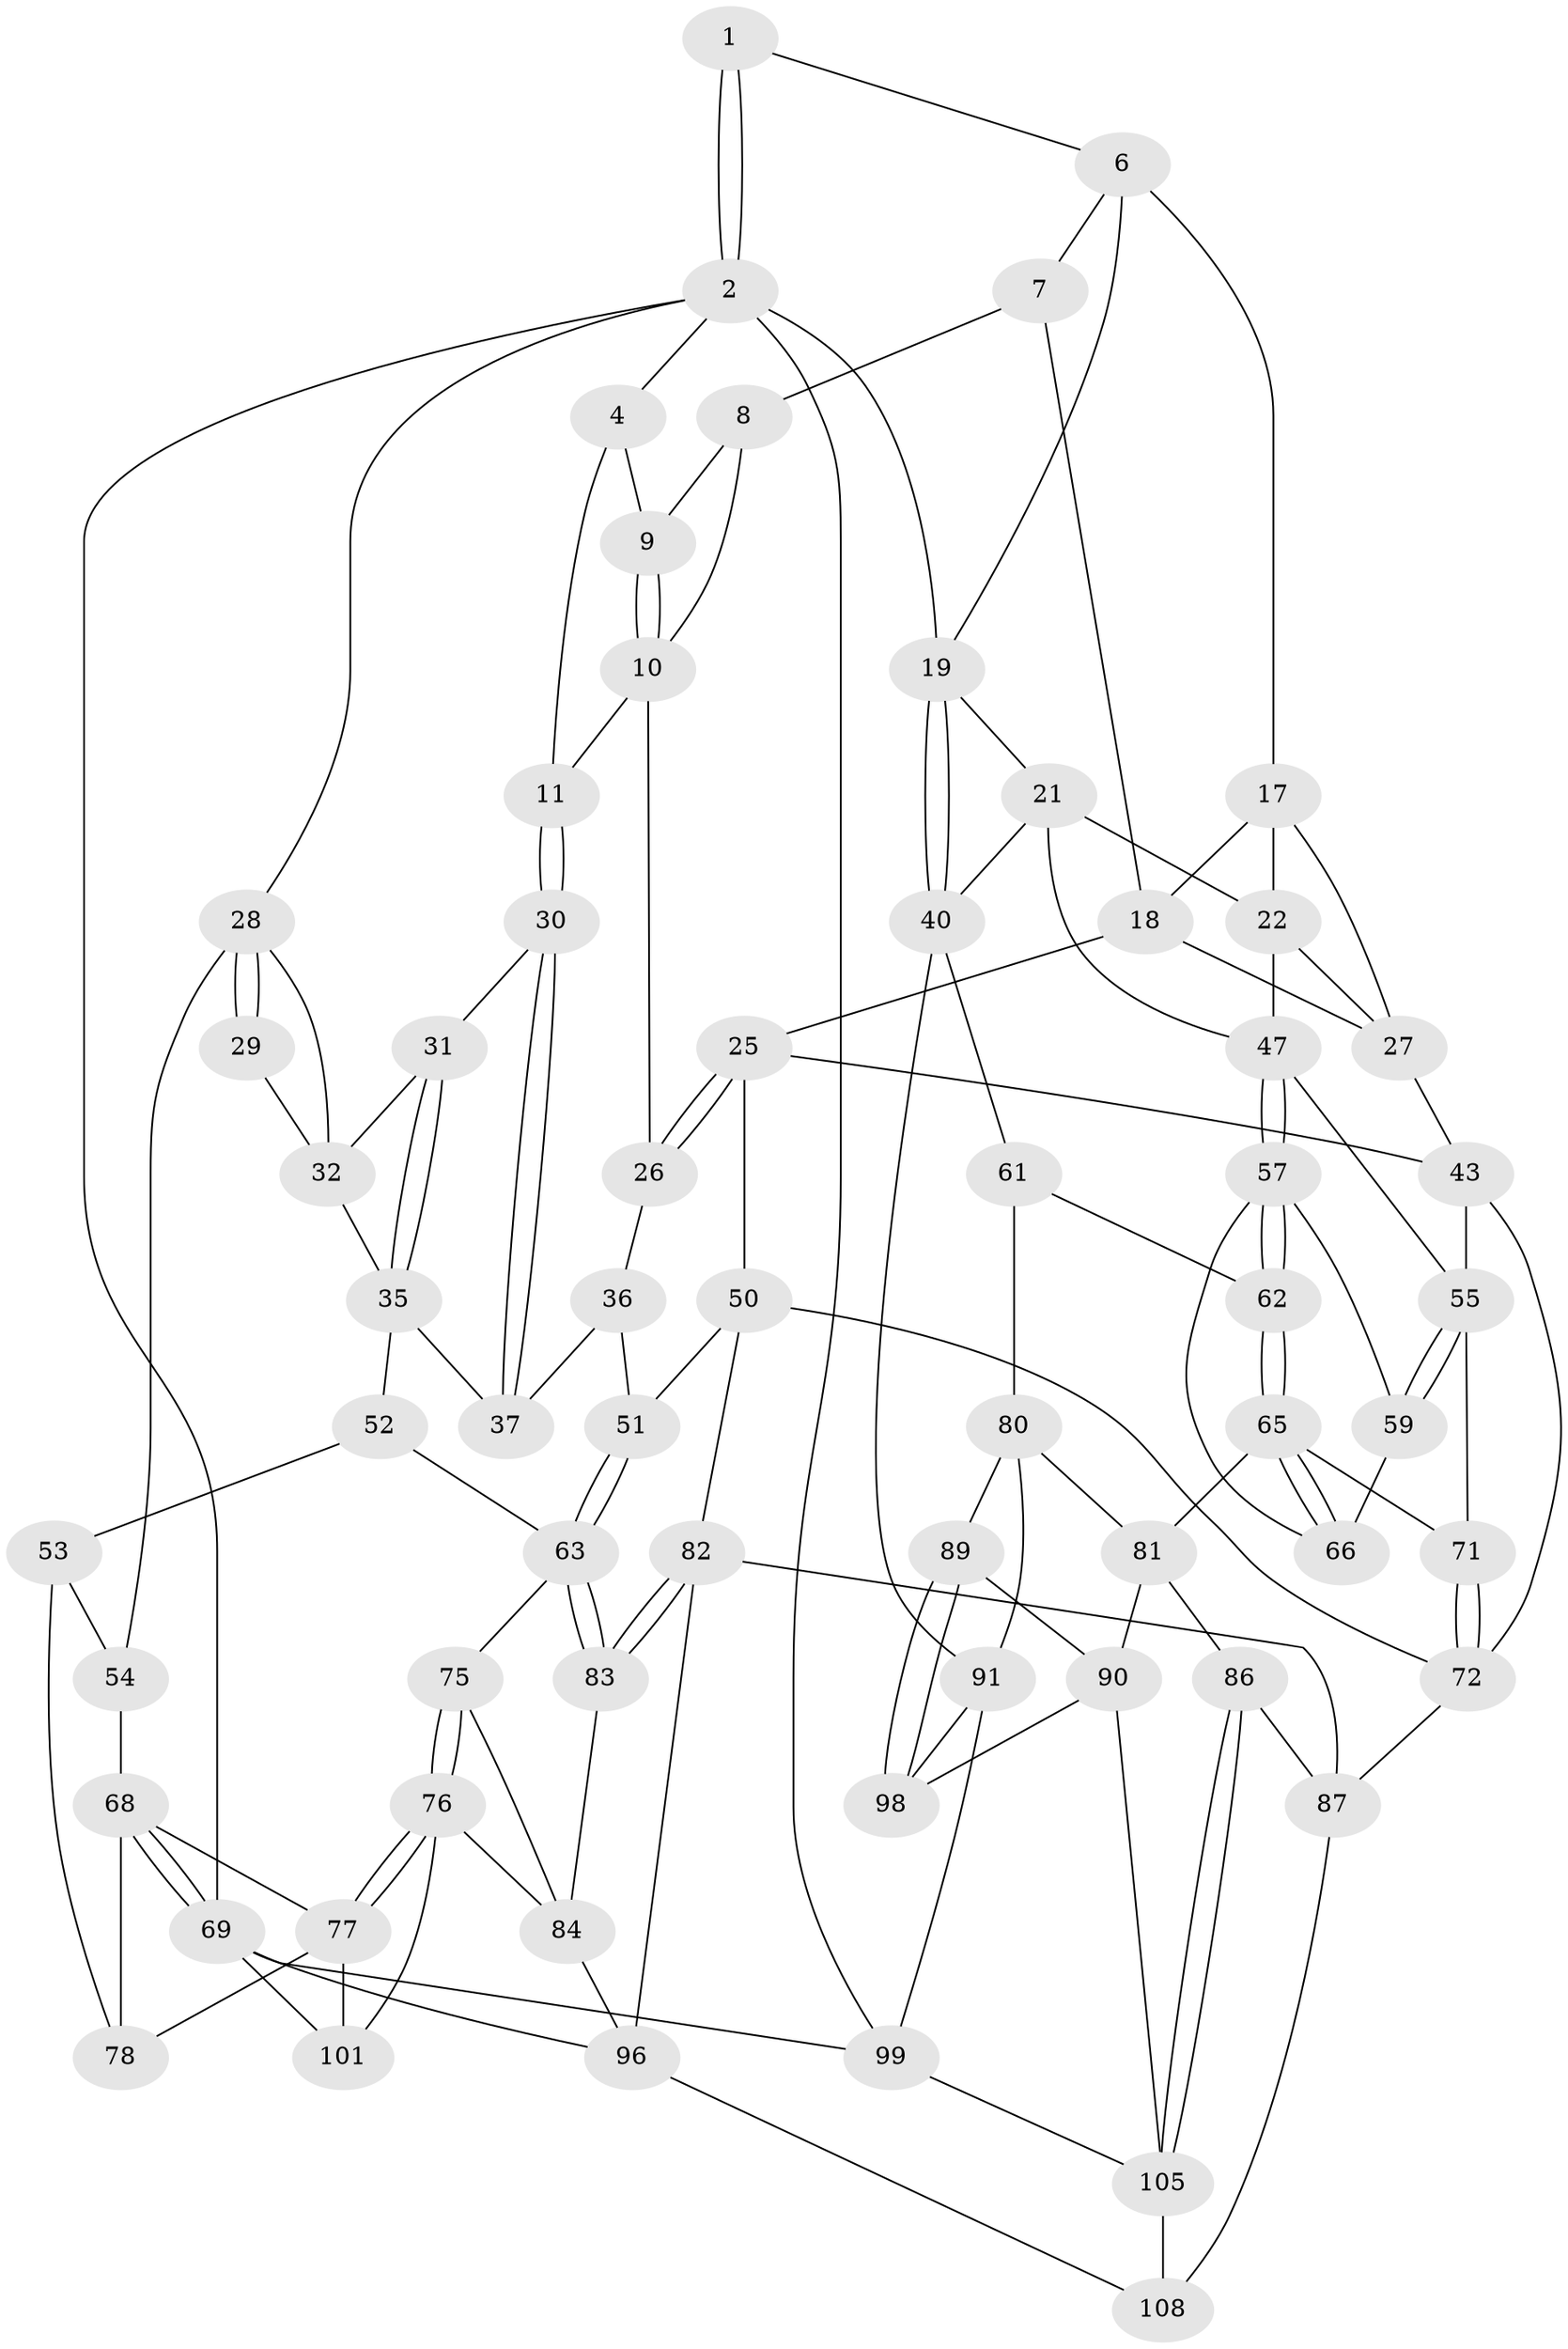 // original degree distribution, {3: 0.027777777777777776, 5: 0.5277777777777778, 6: 0.2222222222222222, 4: 0.2222222222222222}
// Generated by graph-tools (version 1.1) at 2025/11/02/27/25 16:11:59]
// undirected, 65 vertices, 138 edges
graph export_dot {
graph [start="1"]
  node [color=gray90,style=filled];
  1 [pos="+0.8752231693587642+0"];
  2 [pos="+1+0",super="+3"];
  4 [pos="+0.23814571123093436+0",super="+5"];
  6 [pos="+0.7611116285572558+0.10302465599233432",super="+16"];
  7 [pos="+0.6778043242860672+0.11326402988045361",super="+15"];
  8 [pos="+0.5687306723214589+0.1118291407514806",super="+13"];
  9 [pos="+0.5034519734444173+0.07588903845956568"];
  10 [pos="+0.4196007400107291+0.2712696097642246",super="+14"];
  11 [pos="+0.3019619604430658+0.24323018574596683",super="+12"];
  17 [pos="+0.7688328373650952+0.13562832193303762",super="+23"];
  18 [pos="+0.6825744665355652+0.26178276339976747",super="+24"];
  19 [pos="+1+0.25792944502624854",super="+20"];
  21 [pos="+0.9949189564702832+0.2932118105189147",super="+41"];
  22 [pos="+0.8199575907708326+0.36430317941717266",super="+46"];
  25 [pos="+0.537482860425064+0.38492620220788387",super="+45"];
  26 [pos="+0.5033579008269715+0.36459158774441786"];
  27 [pos="+0.7057117361683853+0.3723769706795601",super="+42"];
  28 [pos="+0+0",super="+34"];
  29 [pos="+0.06880129211118798+0.22011660588400703"];
  30 [pos="+0.2798342113087726+0.27920577218206744"];
  31 [pos="+0.13966219525952114+0.31158681102595315"];
  32 [pos="+0.13480190131751765+0.30870103934905674",super="+33"];
  35 [pos="+0.11999597838314763+0.43818197911796936",super="+39"];
  36 [pos="+0.45755112733545233+0.4116595883066956",super="+49"];
  37 [pos="+0.27024772614845055+0.399042400930379",super="+38"];
  40 [pos="+1+0.5484429079884752",super="+60"];
  43 [pos="+0.671978507488732+0.543262613180754",super="+44"];
  47 [pos="+0.8642143105967792+0.481169172413629",super="+48"];
  50 [pos="+0.4528146881091525+0.6133196587815319",super="+74"];
  51 [pos="+0.40666502149606515+0.6036217868290289"];
  52 [pos="+0.16823554583725084+0.5495164110715983"];
  53 [pos="+0.14645922672473333+0.5634801235718607",super="+79"];
  54 [pos="+0+0.51862325044397",super="+67"];
  55 [pos="+0.779035006321696+0.5963337977935484",super="+56"];
  57 [pos="+0.8689780073003788+0.55448895824442",super="+58"];
  59 [pos="+0.8042882574364553+0.5933908878432491"];
  61 [pos="+0.9840953539789412+0.6272316610763705"];
  62 [pos="+0.9052969961284818+0.622080512785502"];
  63 [pos="+0.37809901718630057+0.618910484064162",super="+64"];
  65 [pos="+0.858118408079379+0.6659558385654821",super="+70"];
  66 [pos="+0.8313574274058724+0.6124734287384578"];
  68 [pos="+0+0.9142538398716026",super="+92"];
  69 [pos="+0+1",super="+104"];
  71 [pos="+0.7924972214714767+0.668214918370315"];
  72 [pos="+0.6659967453247628+0.7229439838205561",super="+73"];
  75 [pos="+0.2604187800501451+0.7234739568141055"];
  76 [pos="+0.22480254876277467+0.8014953503353367",super="+94"];
  77 [pos="+0.196868323825296+0.8137120062481653",super="+102"];
  78 [pos="+0.08597117293480305+0.723705969008662"];
  80 [pos="+0.8872898205932734+0.7433986896611182",super="+88"];
  81 [pos="+0.8562994625437874+0.7128242508937344",super="+85"];
  82 [pos="+0.5234672798313751+0.8237582366994696",super="+95"];
  83 [pos="+0.3904298578625922+0.7583814386383843"];
  84 [pos="+0.37122657207061316+0.7754872335394548",super="+93"];
  86 [pos="+0.6734186931992026+0.8498863527809231"];
  87 [pos="+0.6721862024794846+0.8497282663793971",super="+107"];
  89 [pos="+0.8890050251992303+0.7703013888698329"];
  90 [pos="+0.822628308886542+0.8165153676509168",super="+100"];
  91 [pos="+1+0.7099746108927729",super="+97"];
  96 [pos="+0.40667631817991373+0.9217510494247981",super="+103"];
  98 [pos="+0.9258693146019815+0.8419529783308825"];
  99 [pos="+1+1"];
  101 [pos="+0.19880876099673667+1"];
  105 [pos="+0.8574589124185653+0.96127407468645",super="+106"];
  108 [pos="+0.6120736855880518+1"];
  1 -- 2;
  1 -- 2;
  1 -- 6;
  2 -- 19;
  2 -- 99;
  2 -- 28;
  2 -- 4;
  2 -- 69;
  4 -- 9;
  4 -- 11;
  6 -- 7;
  6 -- 17;
  6 -- 19;
  7 -- 8 [weight=2];
  7 -- 18;
  8 -- 9;
  8 -- 10;
  9 -- 10;
  9 -- 10;
  10 -- 11;
  10 -- 26;
  11 -- 30;
  11 -- 30;
  17 -- 18;
  17 -- 27;
  17 -- 22;
  18 -- 25;
  18 -- 27;
  19 -- 40;
  19 -- 40;
  19 -- 21;
  21 -- 22;
  21 -- 40;
  21 -- 47;
  22 -- 47;
  22 -- 27;
  25 -- 26;
  25 -- 26;
  25 -- 50;
  25 -- 43;
  26 -- 36;
  27 -- 43;
  28 -- 29;
  28 -- 29;
  28 -- 32;
  28 -- 54;
  29 -- 32;
  30 -- 31;
  30 -- 37;
  30 -- 37;
  31 -- 32;
  31 -- 35;
  31 -- 35;
  32 -- 35;
  35 -- 52;
  35 -- 37;
  36 -- 37 [weight=2];
  36 -- 51;
  40 -- 91;
  40 -- 61;
  43 -- 55;
  43 -- 72;
  47 -- 57;
  47 -- 57;
  47 -- 55;
  50 -- 51;
  50 -- 82;
  50 -- 72;
  51 -- 63;
  51 -- 63;
  52 -- 53;
  52 -- 63;
  53 -- 54 [weight=2];
  53 -- 78;
  54 -- 68;
  55 -- 59;
  55 -- 59;
  55 -- 71;
  57 -- 62;
  57 -- 62;
  57 -- 66;
  57 -- 59;
  59 -- 66;
  61 -- 62;
  61 -- 80;
  62 -- 65;
  62 -- 65;
  63 -- 83;
  63 -- 83;
  63 -- 75;
  65 -- 66;
  65 -- 66;
  65 -- 81;
  65 -- 71;
  68 -- 69;
  68 -- 69;
  68 -- 77;
  68 -- 78;
  69 -- 99;
  69 -- 101;
  69 -- 96;
  71 -- 72;
  71 -- 72;
  72 -- 87;
  75 -- 76;
  75 -- 76;
  75 -- 84;
  76 -- 77;
  76 -- 77;
  76 -- 101;
  76 -- 84;
  77 -- 78;
  77 -- 101;
  80 -- 81;
  80 -- 89;
  80 -- 91;
  81 -- 90;
  81 -- 86;
  82 -- 83;
  82 -- 83;
  82 -- 96;
  82 -- 87;
  83 -- 84;
  84 -- 96;
  86 -- 87;
  86 -- 105;
  86 -- 105;
  87 -- 108;
  89 -- 90;
  89 -- 98;
  89 -- 98;
  90 -- 105;
  90 -- 98;
  91 -- 99;
  91 -- 98;
  96 -- 108;
  99 -- 105;
  105 -- 108;
}
